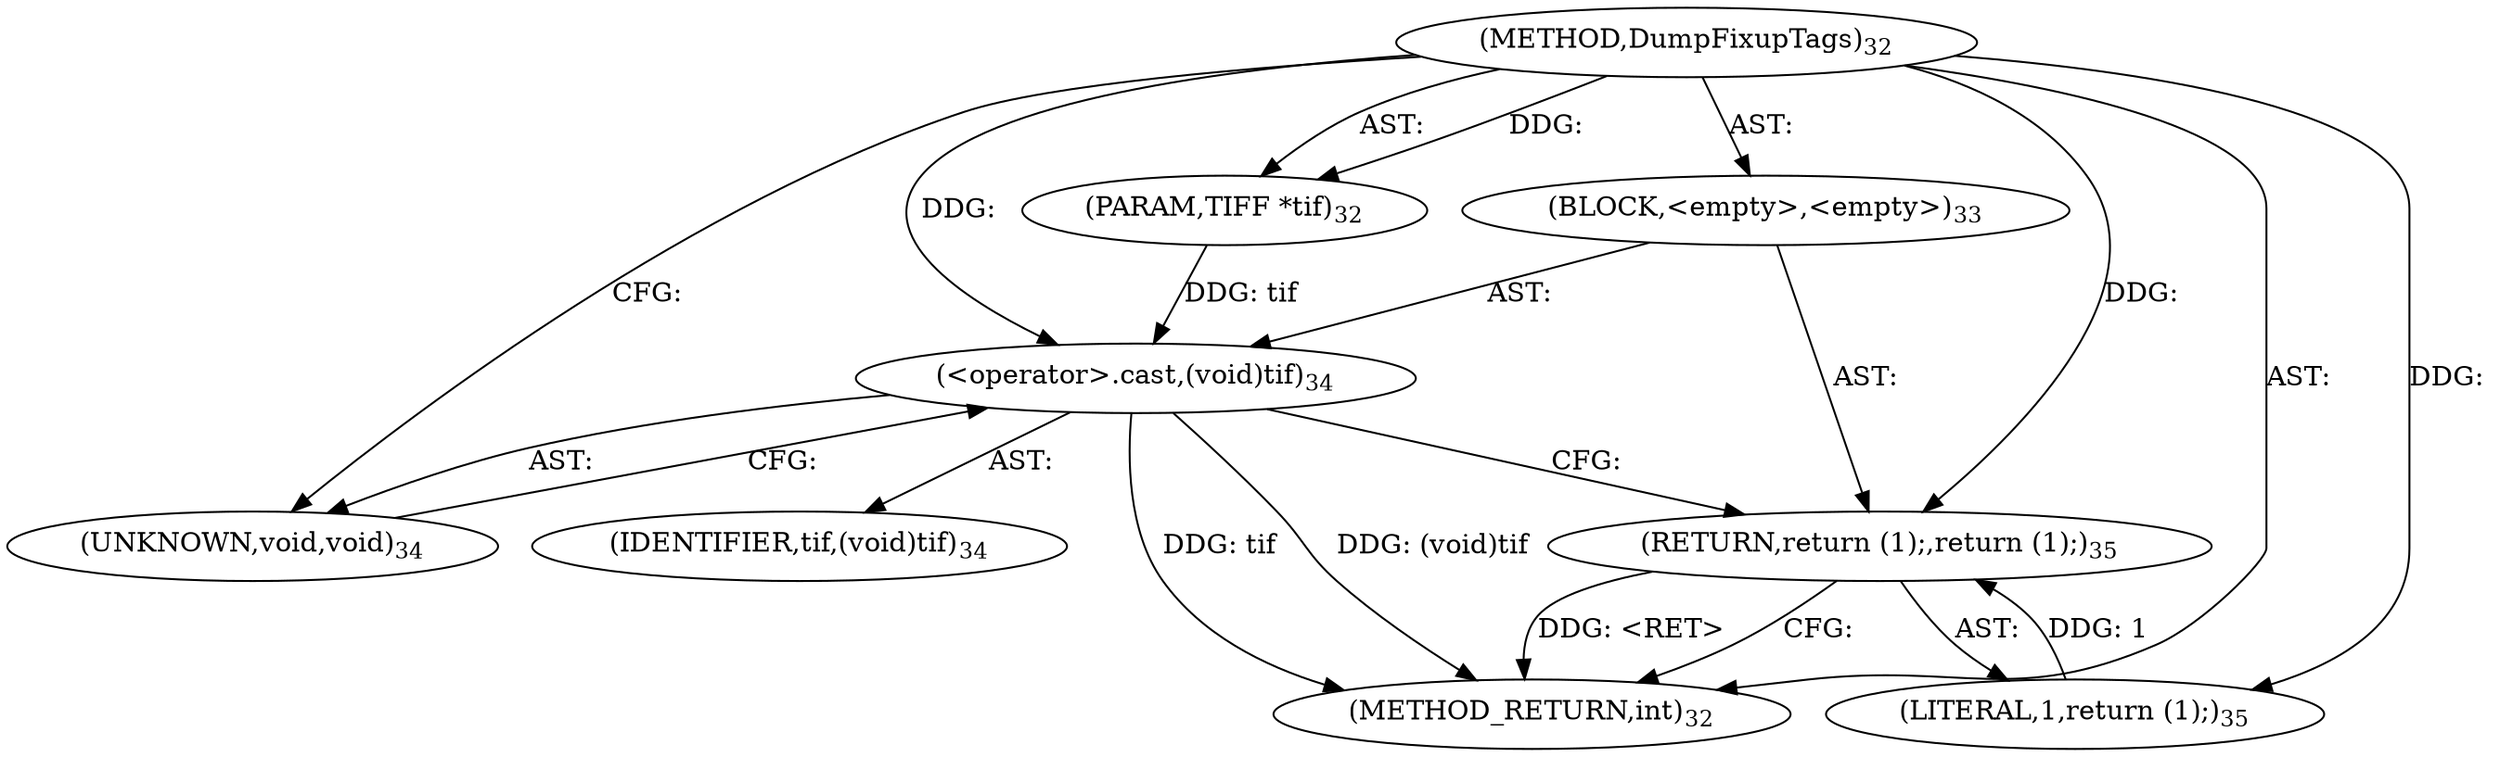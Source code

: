 digraph "DumpFixupTags" {  
"63686" [label = <(METHOD,DumpFixupTags)<SUB>32</SUB>> ]
"63687" [label = <(PARAM,TIFF *tif)<SUB>32</SUB>> ]
"63688" [label = <(BLOCK,&lt;empty&gt;,&lt;empty&gt;)<SUB>33</SUB>> ]
"63689" [label = <(&lt;operator&gt;.cast,(void)tif)<SUB>34</SUB>> ]
"63690" [label = <(UNKNOWN,void,void)<SUB>34</SUB>> ]
"63691" [label = <(IDENTIFIER,tif,(void)tif)<SUB>34</SUB>> ]
"63692" [label = <(RETURN,return (1);,return (1);)<SUB>35</SUB>> ]
"63693" [label = <(LITERAL,1,return (1);)<SUB>35</SUB>> ]
"63694" [label = <(METHOD_RETURN,int)<SUB>32</SUB>> ]
  "63686" -> "63687"  [ label = "AST: "] 
  "63686" -> "63688"  [ label = "AST: "] 
  "63686" -> "63694"  [ label = "AST: "] 
  "63688" -> "63689"  [ label = "AST: "] 
  "63688" -> "63692"  [ label = "AST: "] 
  "63689" -> "63690"  [ label = "AST: "] 
  "63689" -> "63691"  [ label = "AST: "] 
  "63692" -> "63693"  [ label = "AST: "] 
  "63689" -> "63692"  [ label = "CFG: "] 
  "63692" -> "63694"  [ label = "CFG: "] 
  "63690" -> "63689"  [ label = "CFG: "] 
  "63686" -> "63690"  [ label = "CFG: "] 
  "63692" -> "63694"  [ label = "DDG: &lt;RET&gt;"] 
  "63689" -> "63694"  [ label = "DDG: tif"] 
  "63689" -> "63694"  [ label = "DDG: (void)tif"] 
  "63686" -> "63687"  [ label = "DDG: "] 
  "63687" -> "63689"  [ label = "DDG: tif"] 
  "63686" -> "63689"  [ label = "DDG: "] 
  "63693" -> "63692"  [ label = "DDG: 1"] 
  "63686" -> "63692"  [ label = "DDG: "] 
  "63686" -> "63693"  [ label = "DDG: "] 
}

